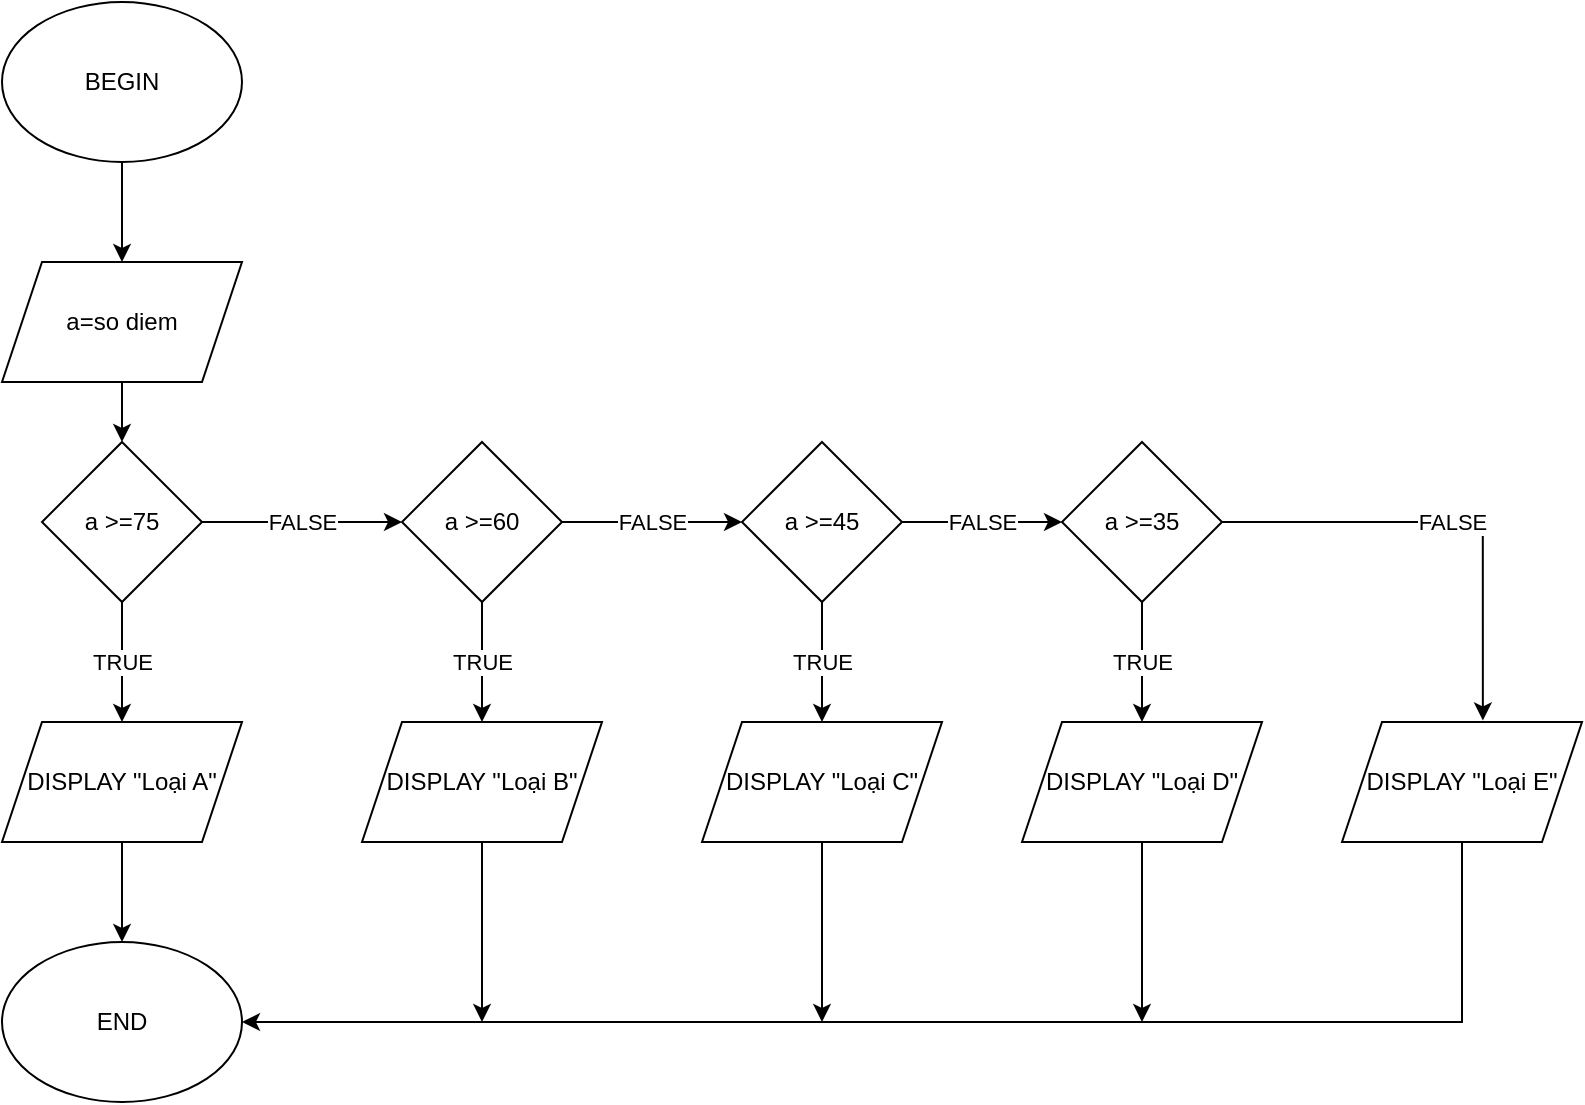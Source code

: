 <mxfile version="16.1.0" type="device"><diagram id="cunb8Hfhxe53adyolmtB" name="Page-1"><mxGraphModel dx="1038" dy="1658" grid="1" gridSize="10" guides="1" tooltips="1" connect="1" arrows="1" fold="1" page="1" pageScale="1" pageWidth="827" pageHeight="1169" math="0" shadow="0"><root><mxCell id="0"/><mxCell id="1" parent="0"/><mxCell id="Xuav-Xdx1iHTTOaOBAmo-12" style="edgeStyle=orthogonalEdgeStyle;rounded=0;orthogonalLoop=1;jettySize=auto;html=1;exitX=0.5;exitY=1;exitDx=0;exitDy=0;entryX=0.5;entryY=0;entryDx=0;entryDy=0;" parent="1" source="Xuav-Xdx1iHTTOaOBAmo-1" target="Xuav-Xdx1iHTTOaOBAmo-2" edge="1"><mxGeometry relative="1" as="geometry"/></mxCell><mxCell id="Xuav-Xdx1iHTTOaOBAmo-1" value="BEGIN" style="ellipse;whiteSpace=wrap;html=1;" parent="1" vertex="1"><mxGeometry x="80" y="-20" width="120" height="80" as="geometry"/></mxCell><mxCell id="Xuav-Xdx1iHTTOaOBAmo-13" style="edgeStyle=orthogonalEdgeStyle;rounded=0;orthogonalLoop=1;jettySize=auto;html=1;exitX=0.5;exitY=1;exitDx=0;exitDy=0;entryX=0.5;entryY=0;entryDx=0;entryDy=0;" parent="1" source="Xuav-Xdx1iHTTOaOBAmo-2" target="Xuav-Xdx1iHTTOaOBAmo-3" edge="1"><mxGeometry relative="1" as="geometry"/></mxCell><mxCell id="Xuav-Xdx1iHTTOaOBAmo-2" value="a=so diem" style="shape=parallelogram;perimeter=parallelogramPerimeter;whiteSpace=wrap;html=1;fixedSize=1;" parent="1" vertex="1"><mxGeometry x="80" y="110" width="120" height="60" as="geometry"/></mxCell><mxCell id="Xuav-Xdx1iHTTOaOBAmo-14" value="TRUE" style="edgeStyle=orthogonalEdgeStyle;rounded=0;orthogonalLoop=1;jettySize=auto;html=1;exitX=0.5;exitY=1;exitDx=0;exitDy=0;entryX=0.5;entryY=0;entryDx=0;entryDy=0;" parent="1" source="Xuav-Xdx1iHTTOaOBAmo-3" target="Xuav-Xdx1iHTTOaOBAmo-4" edge="1"><mxGeometry relative="1" as="geometry"/></mxCell><mxCell id="Xuav-Xdx1iHTTOaOBAmo-15" value="FALSE" style="edgeStyle=orthogonalEdgeStyle;rounded=0;orthogonalLoop=1;jettySize=auto;html=1;exitX=1;exitY=0.5;exitDx=0;exitDy=0;" parent="1" source="Xuav-Xdx1iHTTOaOBAmo-3" target="Xuav-Xdx1iHTTOaOBAmo-5" edge="1"><mxGeometry relative="1" as="geometry"/></mxCell><mxCell id="Xuav-Xdx1iHTTOaOBAmo-3" value="a &amp;gt;=75" style="rhombus;whiteSpace=wrap;html=1;" parent="1" vertex="1"><mxGeometry x="100" y="200" width="80" height="80" as="geometry"/></mxCell><mxCell id="Xuav-Xdx1iHTTOaOBAmo-24" style="edgeStyle=orthogonalEdgeStyle;rounded=0;orthogonalLoop=1;jettySize=auto;html=1;exitX=0.5;exitY=1;exitDx=0;exitDy=0;entryX=0.5;entryY=0;entryDx=0;entryDy=0;" parent="1" source="Xuav-Xdx1iHTTOaOBAmo-4" target="Xuav-Xdx1iHTTOaOBAmo-22" edge="1"><mxGeometry relative="1" as="geometry"/></mxCell><mxCell id="Xuav-Xdx1iHTTOaOBAmo-4" value="DISPLAY &quot;Loại A&quot;" style="shape=parallelogram;perimeter=parallelogramPerimeter;whiteSpace=wrap;html=1;fixedSize=1;" parent="1" vertex="1"><mxGeometry x="80" y="340" width="120" height="60" as="geometry"/></mxCell><mxCell id="Xuav-Xdx1iHTTOaOBAmo-16" value="TRUE" style="edgeStyle=orthogonalEdgeStyle;rounded=0;orthogonalLoop=1;jettySize=auto;html=1;exitX=0.5;exitY=1;exitDx=0;exitDy=0;" parent="1" source="Xuav-Xdx1iHTTOaOBAmo-5" target="Xuav-Xdx1iHTTOaOBAmo-6" edge="1"><mxGeometry relative="1" as="geometry"/></mxCell><mxCell id="Xuav-Xdx1iHTTOaOBAmo-17" value="FALSE" style="edgeStyle=orthogonalEdgeStyle;rounded=0;orthogonalLoop=1;jettySize=auto;html=1;exitX=1;exitY=0.5;exitDx=0;exitDy=0;entryX=0;entryY=0.5;entryDx=0;entryDy=0;" parent="1" source="Xuav-Xdx1iHTTOaOBAmo-5" target="Xuav-Xdx1iHTTOaOBAmo-7" edge="1"><mxGeometry relative="1" as="geometry"/></mxCell><mxCell id="Xuav-Xdx1iHTTOaOBAmo-5" value="a &amp;gt;=60" style="rhombus;whiteSpace=wrap;html=1;" parent="1" vertex="1"><mxGeometry x="280" y="200" width="80" height="80" as="geometry"/></mxCell><mxCell id="jK4uk2LdXptZH8fHgzkk-2" style="edgeStyle=orthogonalEdgeStyle;rounded=0;orthogonalLoop=1;jettySize=auto;html=1;exitX=0.5;exitY=1;exitDx=0;exitDy=0;" edge="1" parent="1" source="Xuav-Xdx1iHTTOaOBAmo-6"><mxGeometry relative="1" as="geometry"><mxPoint x="320" y="490" as="targetPoint"/></mxGeometry></mxCell><mxCell id="Xuav-Xdx1iHTTOaOBAmo-6" value="DISPLAY &quot;Loại B&quot;" style="shape=parallelogram;perimeter=parallelogramPerimeter;whiteSpace=wrap;html=1;fixedSize=1;" parent="1" vertex="1"><mxGeometry x="260" y="340" width="120" height="60" as="geometry"/></mxCell><mxCell id="Xuav-Xdx1iHTTOaOBAmo-18" value="FALSE" style="edgeStyle=orthogonalEdgeStyle;rounded=0;orthogonalLoop=1;jettySize=auto;html=1;exitX=1;exitY=0.5;exitDx=0;exitDy=0;" parent="1" source="Xuav-Xdx1iHTTOaOBAmo-7" target="Xuav-Xdx1iHTTOaOBAmo-9" edge="1"><mxGeometry relative="1" as="geometry"/></mxCell><mxCell id="Xuav-Xdx1iHTTOaOBAmo-19" value="TRUE" style="edgeStyle=orthogonalEdgeStyle;rounded=0;orthogonalLoop=1;jettySize=auto;html=1;exitX=0.5;exitY=1;exitDx=0;exitDy=0;" parent="1" source="Xuav-Xdx1iHTTOaOBAmo-7" target="Xuav-Xdx1iHTTOaOBAmo-8" edge="1"><mxGeometry relative="1" as="geometry"/></mxCell><mxCell id="Xuav-Xdx1iHTTOaOBAmo-7" value="a &amp;gt;=45" style="rhombus;whiteSpace=wrap;html=1;" parent="1" vertex="1"><mxGeometry x="450" y="200" width="80" height="80" as="geometry"/></mxCell><mxCell id="jK4uk2LdXptZH8fHgzkk-3" style="edgeStyle=orthogonalEdgeStyle;rounded=0;orthogonalLoop=1;jettySize=auto;html=1;exitX=0.5;exitY=1;exitDx=0;exitDy=0;" edge="1" parent="1" source="Xuav-Xdx1iHTTOaOBAmo-8"><mxGeometry relative="1" as="geometry"><mxPoint x="490" y="490" as="targetPoint"/></mxGeometry></mxCell><mxCell id="Xuav-Xdx1iHTTOaOBAmo-8" value="DISPLAY &quot;Loại C&quot;" style="shape=parallelogram;perimeter=parallelogramPerimeter;whiteSpace=wrap;html=1;fixedSize=1;" parent="1" vertex="1"><mxGeometry x="430" y="340" width="120" height="60" as="geometry"/></mxCell><mxCell id="Xuav-Xdx1iHTTOaOBAmo-20" value="TRUE" style="edgeStyle=orthogonalEdgeStyle;rounded=0;orthogonalLoop=1;jettySize=auto;html=1;exitX=0.5;exitY=1;exitDx=0;exitDy=0;" parent="1" source="Xuav-Xdx1iHTTOaOBAmo-9" target="Xuav-Xdx1iHTTOaOBAmo-10" edge="1"><mxGeometry relative="1" as="geometry"/></mxCell><mxCell id="Xuav-Xdx1iHTTOaOBAmo-21" value="FALSE" style="edgeStyle=orthogonalEdgeStyle;rounded=0;orthogonalLoop=1;jettySize=auto;html=1;exitX=1;exitY=0.5;exitDx=0;exitDy=0;entryX=0.587;entryY=-0.013;entryDx=0;entryDy=0;entryPerimeter=0;" parent="1" source="Xuav-Xdx1iHTTOaOBAmo-9" target="Xuav-Xdx1iHTTOaOBAmo-11" edge="1"><mxGeometry relative="1" as="geometry"/></mxCell><mxCell id="Xuav-Xdx1iHTTOaOBAmo-9" value="a &amp;gt;=35" style="rhombus;whiteSpace=wrap;html=1;" parent="1" vertex="1"><mxGeometry x="610" y="200" width="80" height="80" as="geometry"/></mxCell><mxCell id="jK4uk2LdXptZH8fHgzkk-4" style="edgeStyle=orthogonalEdgeStyle;rounded=0;orthogonalLoop=1;jettySize=auto;html=1;exitX=0.5;exitY=1;exitDx=0;exitDy=0;" edge="1" parent="1" source="Xuav-Xdx1iHTTOaOBAmo-10"><mxGeometry relative="1" as="geometry"><mxPoint x="650" y="490" as="targetPoint"/></mxGeometry></mxCell><mxCell id="Xuav-Xdx1iHTTOaOBAmo-10" value="DISPLAY &quot;Loại D&quot;" style="shape=parallelogram;perimeter=parallelogramPerimeter;whiteSpace=wrap;html=1;fixedSize=1;" parent="1" vertex="1"><mxGeometry x="590" y="340" width="120" height="60" as="geometry"/></mxCell><mxCell id="jK4uk2LdXptZH8fHgzkk-1" style="edgeStyle=orthogonalEdgeStyle;rounded=0;orthogonalLoop=1;jettySize=auto;html=1;exitX=0.5;exitY=1;exitDx=0;exitDy=0;entryX=1;entryY=0.5;entryDx=0;entryDy=0;" edge="1" parent="1" source="Xuav-Xdx1iHTTOaOBAmo-11" target="Xuav-Xdx1iHTTOaOBAmo-22"><mxGeometry relative="1" as="geometry"/></mxCell><mxCell id="Xuav-Xdx1iHTTOaOBAmo-11" value="DISPLAY &quot;Loại E&quot;" style="shape=parallelogram;perimeter=parallelogramPerimeter;whiteSpace=wrap;html=1;fixedSize=1;" parent="1" vertex="1"><mxGeometry x="750" y="340" width="120" height="60" as="geometry"/></mxCell><mxCell id="Xuav-Xdx1iHTTOaOBAmo-22" value="END" style="ellipse;whiteSpace=wrap;html=1;" parent="1" vertex="1"><mxGeometry x="80" y="450" width="120" height="80" as="geometry"/></mxCell></root></mxGraphModel></diagram></mxfile>